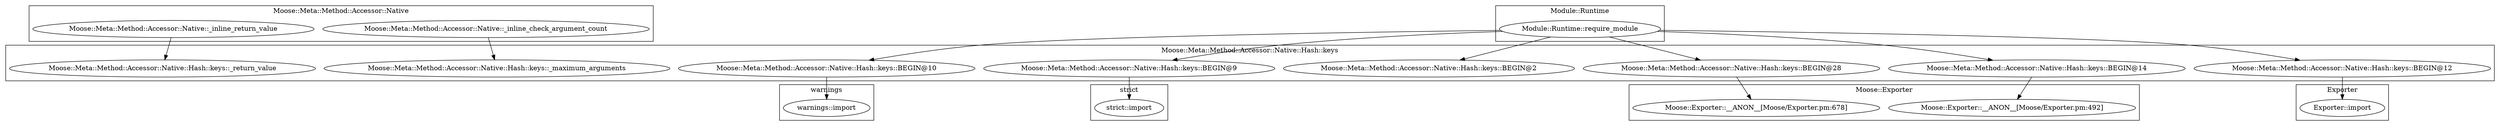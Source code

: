 digraph {
graph [overlap=false]
subgraph cluster_Moose_Meta_Method_Accessor_Native_Hash_keys {
	label="Moose::Meta::Method::Accessor::Native::Hash::keys";
	"Moose::Meta::Method::Accessor::Native::Hash::keys::BEGIN@10";
	"Moose::Meta::Method::Accessor::Native::Hash::keys::BEGIN@2";
	"Moose::Meta::Method::Accessor::Native::Hash::keys::BEGIN@9";
	"Moose::Meta::Method::Accessor::Native::Hash::keys::BEGIN@14";
	"Moose::Meta::Method::Accessor::Native::Hash::keys::BEGIN@28";
	"Moose::Meta::Method::Accessor::Native::Hash::keys::BEGIN@12";
	"Moose::Meta::Method::Accessor::Native::Hash::keys::_maximum_arguments";
	"Moose::Meta::Method::Accessor::Native::Hash::keys::_return_value";
}
subgraph cluster_Moose_Meta_Method_Accessor_Native {
	label="Moose::Meta::Method::Accessor::Native";
	"Moose::Meta::Method::Accessor::Native::_inline_check_argument_count";
	"Moose::Meta::Method::Accessor::Native::_inline_return_value";
}
subgraph cluster_warnings {
	label="warnings";
	"warnings::import";
}
subgraph cluster_Module_Runtime {
	label="Module::Runtime";
	"Module::Runtime::require_module";
}
subgraph cluster_Exporter {
	label="Exporter";
	"Exporter::import";
}
subgraph cluster_Moose_Exporter {
	label="Moose::Exporter";
	"Moose::Exporter::__ANON__[Moose/Exporter.pm:492]";
	"Moose::Exporter::__ANON__[Moose/Exporter.pm:678]";
}
subgraph cluster_strict {
	label="strict";
	"strict::import";
}
"Module::Runtime::require_module" -> "Moose::Meta::Method::Accessor::Native::Hash::keys::BEGIN@10";
"Moose::Meta::Method::Accessor::Native::_inline_return_value" -> "Moose::Meta::Method::Accessor::Native::Hash::keys::_return_value";
"Moose::Meta::Method::Accessor::Native::_inline_check_argument_count" -> "Moose::Meta::Method::Accessor::Native::Hash::keys::_maximum_arguments";
"Moose::Meta::Method::Accessor::Native::Hash::keys::BEGIN@9" -> "strict::import";
"Moose::Meta::Method::Accessor::Native::Hash::keys::BEGIN@28" -> "Moose::Exporter::__ANON__[Moose/Exporter.pm:678]";
"Moose::Meta::Method::Accessor::Native::Hash::keys::BEGIN@14" -> "Moose::Exporter::__ANON__[Moose/Exporter.pm:492]";
"Module::Runtime::require_module" -> "Moose::Meta::Method::Accessor::Native::Hash::keys::BEGIN@12";
"Moose::Meta::Method::Accessor::Native::Hash::keys::BEGIN@12" -> "Exporter::import";
"Moose::Meta::Method::Accessor::Native::Hash::keys::BEGIN@10" -> "warnings::import";
"Module::Runtime::require_module" -> "Moose::Meta::Method::Accessor::Native::Hash::keys::BEGIN@28";
"Module::Runtime::require_module" -> "Moose::Meta::Method::Accessor::Native::Hash::keys::BEGIN@9";
"Module::Runtime::require_module" -> "Moose::Meta::Method::Accessor::Native::Hash::keys::BEGIN@2";
"Module::Runtime::require_module" -> "Moose::Meta::Method::Accessor::Native::Hash::keys::BEGIN@14";
}
